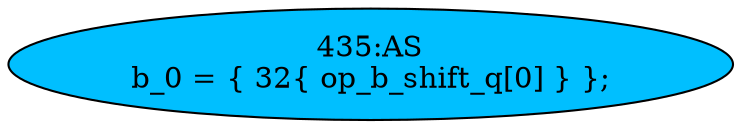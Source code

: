 strict digraph "" {
	node [label="\N"];
	"435:AS"	 [ast="<pyverilog.vparser.ast.Assign object at 0x7f65ee970890>",
		def_var="['b_0']",
		fillcolor=deepskyblue,
		label="435:AS
b_0 = { 32{ op_b_shift_q[0] } };",
		statements="[]",
		style=filled,
		typ=Assign,
		use_var="['op_b_shift_q']"];
}
